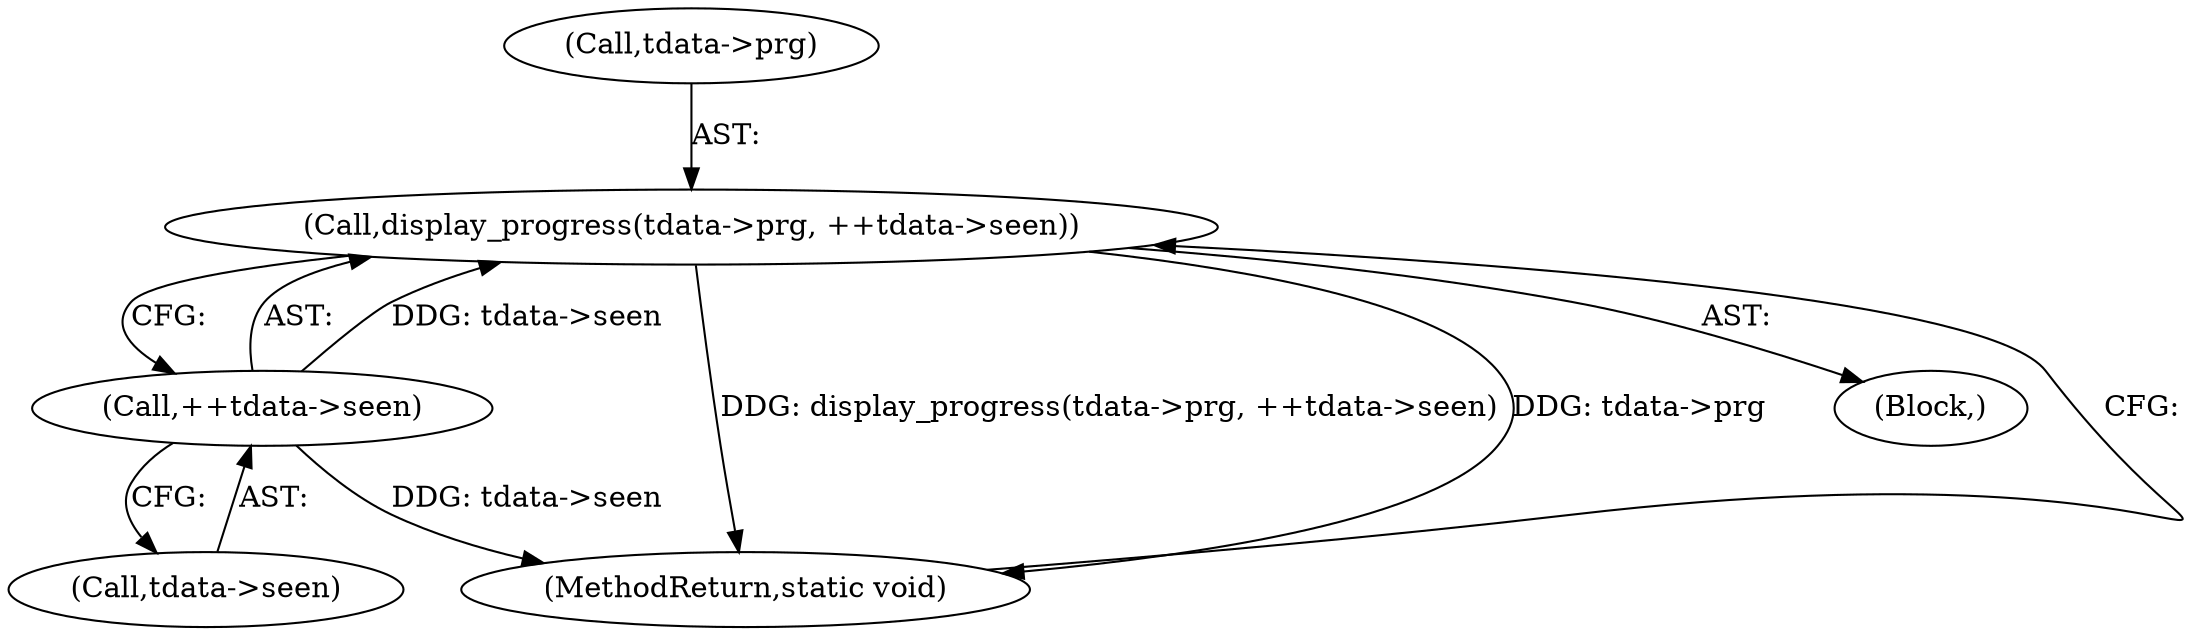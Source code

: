 digraph "0_git_de1e67d0703894cb6ea782e36abb63976ab07e60_8@pointer" {
"1000134" [label="(Call,display_progress(tdata->prg, ++tdata->seen))"];
"1000138" [label="(Call,++tdata->seen)"];
"1000142" [label="(MethodReturn,static void)"];
"1000104" [label="(Block,)"];
"1000135" [label="(Call,tdata->prg)"];
"1000139" [label="(Call,tdata->seen)"];
"1000134" [label="(Call,display_progress(tdata->prg, ++tdata->seen))"];
"1000138" [label="(Call,++tdata->seen)"];
"1000134" -> "1000104"  [label="AST: "];
"1000134" -> "1000138"  [label="CFG: "];
"1000135" -> "1000134"  [label="AST: "];
"1000138" -> "1000134"  [label="AST: "];
"1000142" -> "1000134"  [label="CFG: "];
"1000134" -> "1000142"  [label="DDG: display_progress(tdata->prg, ++tdata->seen)"];
"1000134" -> "1000142"  [label="DDG: tdata->prg"];
"1000138" -> "1000134"  [label="DDG: tdata->seen"];
"1000138" -> "1000139"  [label="CFG: "];
"1000139" -> "1000138"  [label="AST: "];
"1000138" -> "1000142"  [label="DDG: tdata->seen"];
}
